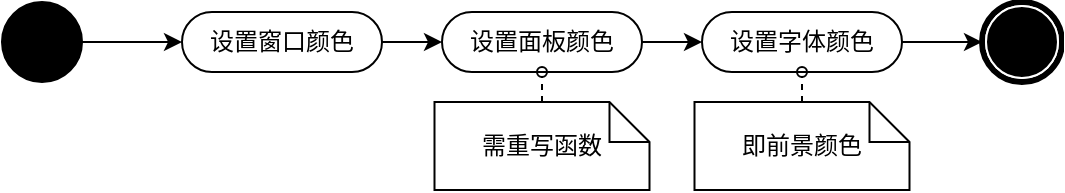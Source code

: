 <mxfile version="21.7.5" type="device">
  <diagram name="第 1 页" id="3EoH5P1VqhwRYrKQ4xfd">
    <mxGraphModel dx="826" dy="815" grid="0" gridSize="10" guides="1" tooltips="1" connect="1" arrows="1" fold="1" page="1" pageScale="1" pageWidth="1169" pageHeight="827" math="0" shadow="0">
      <root>
        <mxCell id="0" />
        <mxCell id="1" parent="0" />
        <mxCell id="ti3EgvUkTq_iwTAO1tfq-7" style="edgeStyle=orthogonalEdgeStyle;rounded=0;orthogonalLoop=1;jettySize=auto;html=1;entryX=0;entryY=0.5;entryDx=0;entryDy=0;" edge="1" parent="1" source="ti3EgvUkTq_iwTAO1tfq-1" target="ti3EgvUkTq_iwTAO1tfq-5">
          <mxGeometry relative="1" as="geometry" />
        </mxCell>
        <mxCell id="ti3EgvUkTq_iwTAO1tfq-1" value="" style="ellipse;whiteSpace=wrap;html=1;rounded=0;shadow=0;comic=0;labelBackgroundColor=none;strokeWidth=1;fillColor=#000000;fontFamily=Verdana;fontSize=12;align=center;" vertex="1" parent="1">
          <mxGeometry x="40" y="200" width="40" height="40" as="geometry" />
        </mxCell>
        <mxCell id="ti3EgvUkTq_iwTAO1tfq-10" style="edgeStyle=orthogonalEdgeStyle;rounded=0;orthogonalLoop=1;jettySize=auto;html=1;exitX=1;exitY=0.5;exitDx=0;exitDy=0;" edge="1" parent="1" source="ti3EgvUkTq_iwTAO1tfq-3" target="ti3EgvUkTq_iwTAO1tfq-6">
          <mxGeometry relative="1" as="geometry" />
        </mxCell>
        <mxCell id="ti3EgvUkTq_iwTAO1tfq-3" value="设置字体颜色" style="rounded=1;whiteSpace=wrap;html=1;shadow=0;comic=0;labelBackgroundColor=none;strokeWidth=1;fontFamily=Verdana;fontSize=12;align=center;arcSize=50;" vertex="1" parent="1">
          <mxGeometry x="390" y="205" width="100" height="30" as="geometry" />
        </mxCell>
        <mxCell id="ti3EgvUkTq_iwTAO1tfq-9" style="edgeStyle=orthogonalEdgeStyle;rounded=0;orthogonalLoop=1;jettySize=auto;html=1;exitX=1;exitY=0.5;exitDx=0;exitDy=0;entryX=0;entryY=0.5;entryDx=0;entryDy=0;" edge="1" parent="1" source="ti3EgvUkTq_iwTAO1tfq-4" target="ti3EgvUkTq_iwTAO1tfq-3">
          <mxGeometry relative="1" as="geometry" />
        </mxCell>
        <mxCell id="ti3EgvUkTq_iwTAO1tfq-4" value="设置面板颜色" style="rounded=1;whiteSpace=wrap;html=1;shadow=0;comic=0;labelBackgroundColor=none;strokeWidth=1;fontFamily=Verdana;fontSize=12;align=center;arcSize=50;" vertex="1" parent="1">
          <mxGeometry x="260" y="205" width="100" height="30" as="geometry" />
        </mxCell>
        <mxCell id="ti3EgvUkTq_iwTAO1tfq-8" style="edgeStyle=orthogonalEdgeStyle;rounded=0;orthogonalLoop=1;jettySize=auto;html=1;exitX=1;exitY=0.5;exitDx=0;exitDy=0;" edge="1" parent="1" source="ti3EgvUkTq_iwTAO1tfq-5" target="ti3EgvUkTq_iwTAO1tfq-4">
          <mxGeometry relative="1" as="geometry" />
        </mxCell>
        <mxCell id="ti3EgvUkTq_iwTAO1tfq-5" value="设置窗口颜色" style="rounded=1;whiteSpace=wrap;html=1;shadow=0;comic=0;labelBackgroundColor=none;strokeWidth=1;fontFamily=Verdana;fontSize=12;align=center;arcSize=50;" vertex="1" parent="1">
          <mxGeometry x="130" y="205" width="100" height="30" as="geometry" />
        </mxCell>
        <mxCell id="ti3EgvUkTq_iwTAO1tfq-6" value="" style="shape=mxgraph.bpmn.shape;html=1;verticalLabelPosition=bottom;labelBackgroundColor=#ffffff;verticalAlign=top;perimeter=ellipsePerimeter;outline=end;symbol=terminate;rounded=0;shadow=0;comic=0;strokeWidth=1;fontFamily=Verdana;fontSize=12;align=center;" vertex="1" parent="1">
          <mxGeometry x="530" y="200" width="40" height="40" as="geometry" />
        </mxCell>
        <mxCell id="ti3EgvUkTq_iwTAO1tfq-11" value="需重写函数" style="shape=note;whiteSpace=wrap;html=1;rounded=0;shadow=0;comic=0;labelBackgroundColor=none;strokeWidth=1;fontFamily=Verdana;fontSize=12;align=center;size=20;" vertex="1" parent="1">
          <mxGeometry x="256.25" y="250" width="107.5" height="44" as="geometry" />
        </mxCell>
        <mxCell id="ti3EgvUkTq_iwTAO1tfq-12" style="edgeStyle=none;rounded=0;html=1;dashed=1;labelBackgroundColor=none;startArrow=none;startFill=0;startSize=5;endArrow=oval;endFill=0;endSize=5;jettySize=auto;orthogonalLoop=1;strokeWidth=1;fontFamily=Verdana;fontSize=12;entryX=0.5;entryY=1;entryDx=0;entryDy=0;exitX=0.5;exitY=0;exitDx=0;exitDy=0;exitPerimeter=0;" edge="1" parent="1" source="ti3EgvUkTq_iwTAO1tfq-11" target="ti3EgvUkTq_iwTAO1tfq-4">
          <mxGeometry relative="1" as="geometry">
            <mxPoint x="306" y="280" as="sourcePoint" />
            <mxPoint x="290" y="225" as="targetPoint" />
          </mxGeometry>
        </mxCell>
        <mxCell id="ti3EgvUkTq_iwTAO1tfq-14" style="edgeStyle=none;rounded=0;html=1;dashed=1;labelBackgroundColor=none;startArrow=none;startFill=0;startSize=5;endArrow=oval;endFill=0;endSize=5;jettySize=auto;orthogonalLoop=1;strokeWidth=1;fontFamily=Verdana;fontSize=12;entryX=0.5;entryY=1;entryDx=0;entryDy=0;exitX=0.5;exitY=0;exitDx=0;exitDy=0;exitPerimeter=0;" edge="1" parent="1" source="ti3EgvUkTq_iwTAO1tfq-15" target="ti3EgvUkTq_iwTAO1tfq-3">
          <mxGeometry relative="1" as="geometry">
            <mxPoint x="430" y="270" as="sourcePoint" />
            <mxPoint x="440" y="240" as="targetPoint" />
          </mxGeometry>
        </mxCell>
        <mxCell id="ti3EgvUkTq_iwTAO1tfq-15" value="即前景颜色" style="shape=note;whiteSpace=wrap;html=1;rounded=0;shadow=0;comic=0;labelBackgroundColor=none;strokeWidth=1;fontFamily=Verdana;fontSize=12;align=center;size=20;" vertex="1" parent="1">
          <mxGeometry x="386.25" y="250" width="107.5" height="44" as="geometry" />
        </mxCell>
      </root>
    </mxGraphModel>
  </diagram>
</mxfile>
